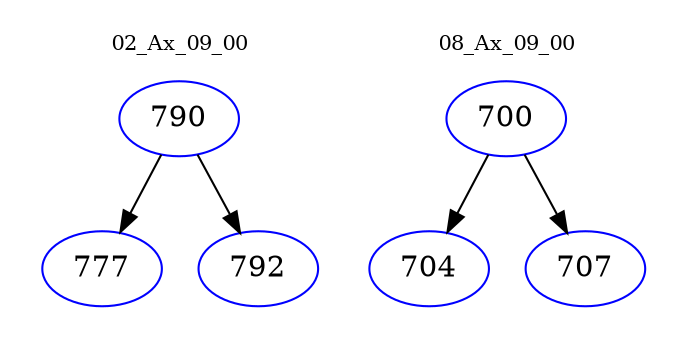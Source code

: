 digraph{
subgraph cluster_0 {
color = white
label = "02_Ax_09_00";
fontsize=10;
T0_790 [label="790", color="blue"]
T0_790 -> T0_777 [color="black"]
T0_777 [label="777", color="blue"]
T0_790 -> T0_792 [color="black"]
T0_792 [label="792", color="blue"]
}
subgraph cluster_1 {
color = white
label = "08_Ax_09_00";
fontsize=10;
T1_700 [label="700", color="blue"]
T1_700 -> T1_704 [color="black"]
T1_704 [label="704", color="blue"]
T1_700 -> T1_707 [color="black"]
T1_707 [label="707", color="blue"]
}
}
